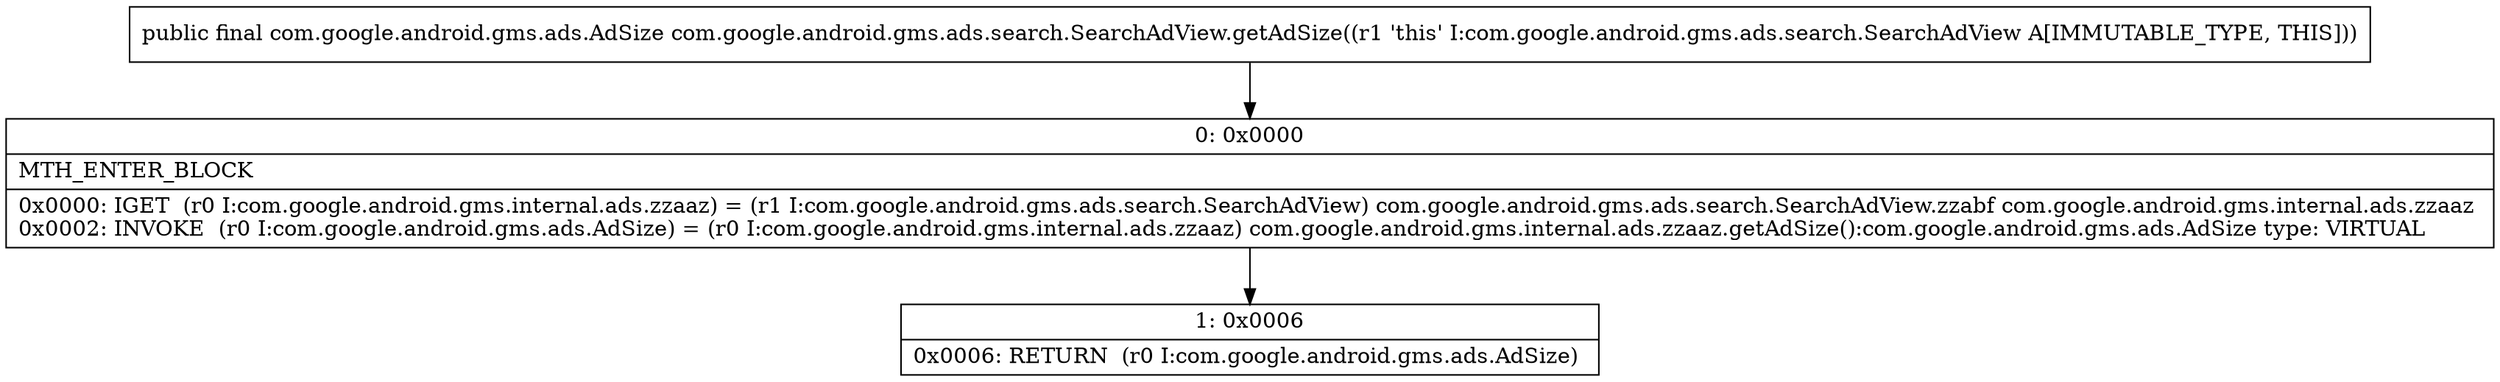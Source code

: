 digraph "CFG forcom.google.android.gms.ads.search.SearchAdView.getAdSize()Lcom\/google\/android\/gms\/ads\/AdSize;" {
Node_0 [shape=record,label="{0\:\ 0x0000|MTH_ENTER_BLOCK\l|0x0000: IGET  (r0 I:com.google.android.gms.internal.ads.zzaaz) = (r1 I:com.google.android.gms.ads.search.SearchAdView) com.google.android.gms.ads.search.SearchAdView.zzabf com.google.android.gms.internal.ads.zzaaz \l0x0002: INVOKE  (r0 I:com.google.android.gms.ads.AdSize) = (r0 I:com.google.android.gms.internal.ads.zzaaz) com.google.android.gms.internal.ads.zzaaz.getAdSize():com.google.android.gms.ads.AdSize type: VIRTUAL \l}"];
Node_1 [shape=record,label="{1\:\ 0x0006|0x0006: RETURN  (r0 I:com.google.android.gms.ads.AdSize) \l}"];
MethodNode[shape=record,label="{public final com.google.android.gms.ads.AdSize com.google.android.gms.ads.search.SearchAdView.getAdSize((r1 'this' I:com.google.android.gms.ads.search.SearchAdView A[IMMUTABLE_TYPE, THIS])) }"];
MethodNode -> Node_0;
Node_0 -> Node_1;
}

